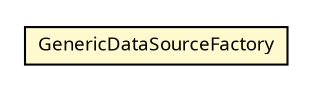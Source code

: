 #!/usr/local/bin/dot
#
# Class diagram 
# Generated by UMLGraph version R5_6 (http://www.umlgraph.org/)
#

digraph G {
	edge [fontname="Trebuchet MS",fontsize=10,labelfontname="Trebuchet MS",labelfontsize=10];
	node [fontname="Trebuchet MS",fontsize=10,shape=plaintext];
	nodesep=0.25;
	ranksep=0.5;
	// se.cambio.cds.model.dataSource.dao.GenericDataSourceFactory
	c213214 [label=<<table title="se.cambio.cds.model.dataSource.dao.GenericDataSourceFactory" border="0" cellborder="1" cellspacing="0" cellpadding="2" port="p" bgcolor="lemonChiffon" href="./GenericDataSourceFactory.html">
		<tr><td><table border="0" cellspacing="0" cellpadding="1">
<tr><td align="center" balign="center"><font face="Trebuchet MS"> GenericDataSourceFactory </font></td></tr>
		</table></td></tr>
		</table>>, URL="./GenericDataSourceFactory.html", fontname="Trebuchet MS", fontcolor="black", fontsize=9.0];
}

